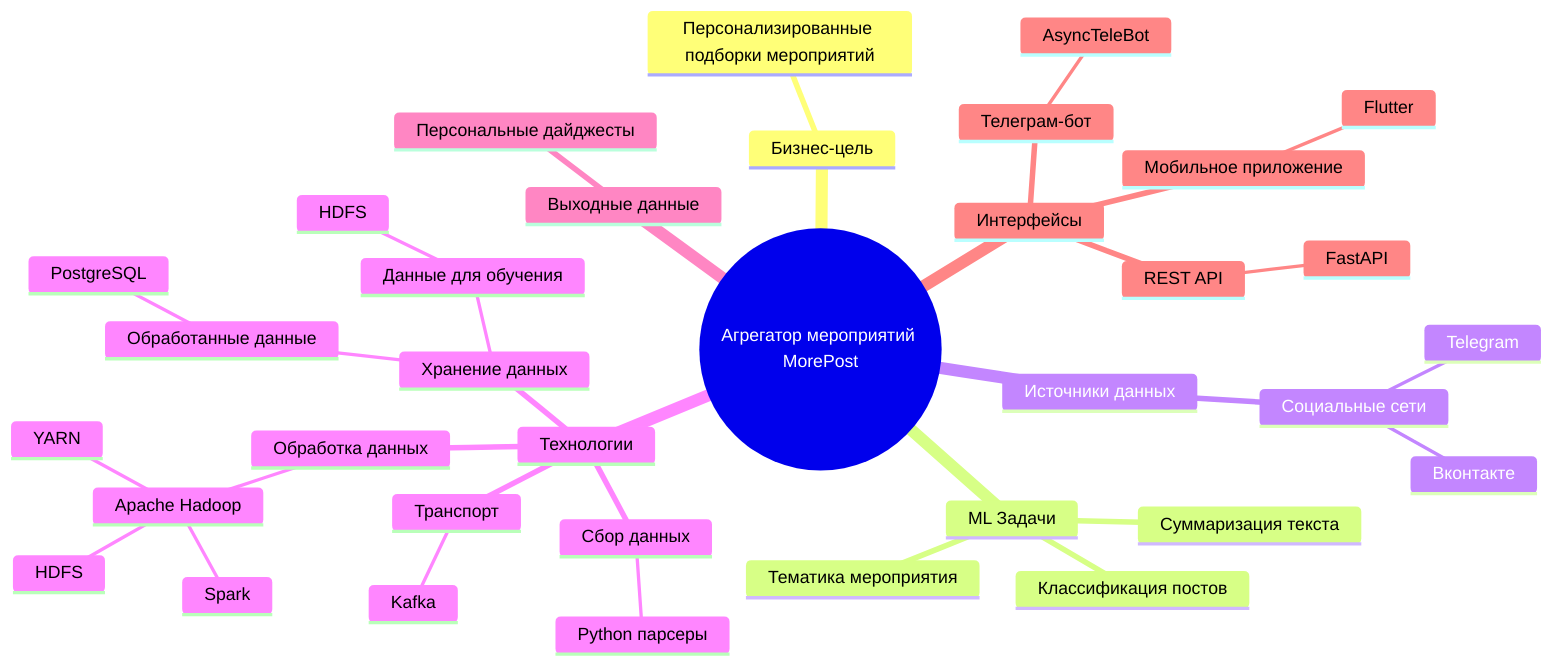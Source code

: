 mindmap
  root((Агрегатор мероприятий MorePost))
    Бизнес-цель
      Персонализированные подборки мероприятий
    ML Задачи
      Классификация постов
      Суммаризация текста
      Тематика мероприятия
    Источники данных
      Социальные сети
        Вконтакте
        Telegram
    Технологии
      Сбор данных
        Python парсеры
      Обработка данных
        Apache Hadoop
          HDFS
          Spark
          YARN
      Хранение данных
        Обработанные данные
          PostgreSQL
        Данные для обучения
          HDFS
      Транспорт
        Kafka
    Выходные данные
      Персональные дайджесты
    Интерфейсы
      REST API
        FastAPI
      Телеграм-бот
        AsyncTeleBot
      Мобильное приложение
        Flutter